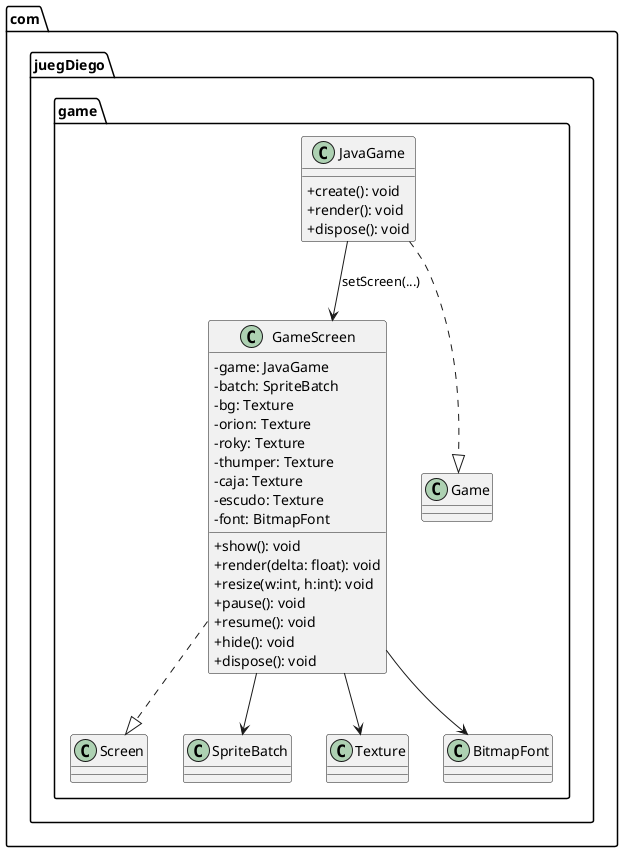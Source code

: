@startuml
skinparam classAttributeIconSize 0

package "com.juegDiego.game" {
  class JavaGame {
    +create(): void
    +render(): void
    +dispose(): void
  }

  class GameScreen {
    -game: JavaGame
    -batch: SpriteBatch
    -bg: Texture
    -orion: Texture
    -roky: Texture
    -thumper: Texture
    -caja: Texture
    -escudo: Texture
    -font: BitmapFont
    +show(): void
    +render(delta: float): void
    +resize(w:int, h:int): void
    +pause(): void
    +resume(): void
    +hide(): void
    +dispose(): void
  }

  JavaGame ..|> Game
  GameScreen ..|> Screen
  JavaGame --> GameScreen : setScreen(...)
  GameScreen --> SpriteBatch
  GameScreen --> Texture
  GameScreen --> BitmapFont
}
@enduml
